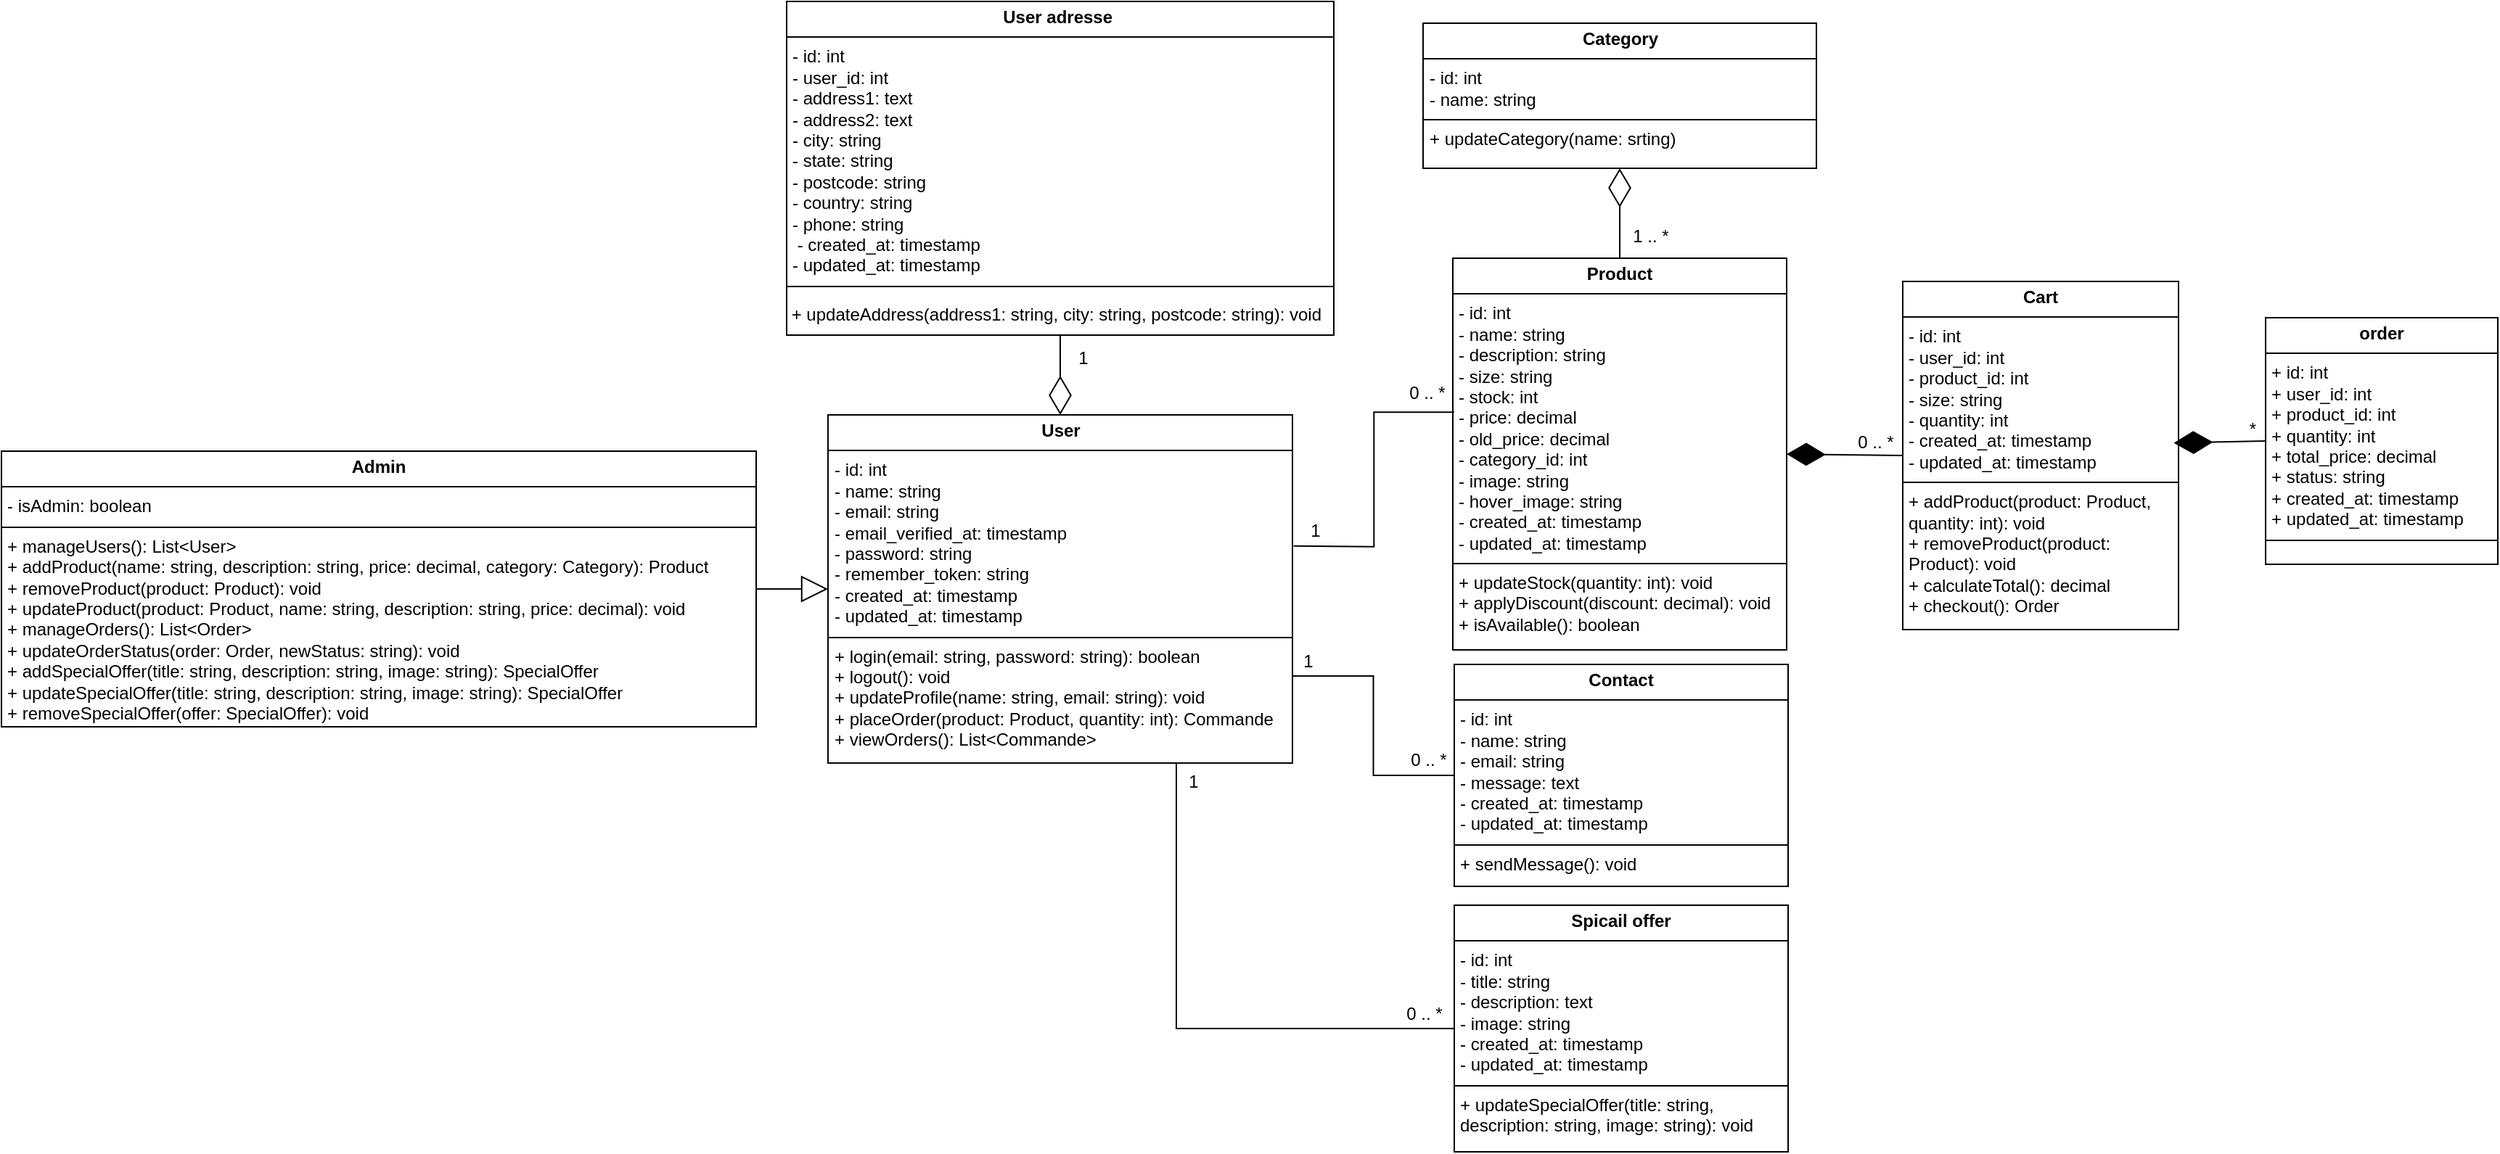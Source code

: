 <mxfile version="26.0.11">
  <diagram name="Page-1" id="6Zx2jlS2gQvcZ7OIBVgs">
    <mxGraphModel dx="2812" dy="1972" grid="1" gridSize="10" guides="1" tooltips="1" connect="1" arrows="1" fold="1" page="1" pageScale="1" pageWidth="827" pageHeight="1169" math="0" shadow="0">
      <root>
        <mxCell id="0" />
        <mxCell id="1" parent="0" />
        <mxCell id="tNdFALO9EnwkVkgYSumE-6" value="&lt;p style=&quot;margin:0px;margin-top:4px;text-align:center;&quot;&gt;&lt;b&gt;User&lt;/b&gt;&lt;/p&gt;&lt;hr size=&quot;1&quot; style=&quot;border-style:solid;&quot;&gt;&lt;p style=&quot;margin:0px;margin-left:4px;&quot;&gt;- id: int&lt;/p&gt;&lt;p style=&quot;margin:0px;margin-left:4px;&quot;&gt;- name: string&lt;/p&gt;&lt;p style=&quot;margin:0px;margin-left:4px;&quot;&gt;- email: string&lt;/p&gt;&lt;p style=&quot;margin:0px;margin-left:4px;&quot;&gt;- email_verified_at: timestamp&lt;/p&gt;&lt;p style=&quot;margin:0px;margin-left:4px;&quot;&gt;- password: string&lt;/p&gt;&lt;p style=&quot;margin:0px;margin-left:4px;&quot;&gt;&lt;span style=&quot;background-color: transparent; color: light-dark(rgb(0, 0, 0), rgb(255, 255, 255));&quot;&gt;- remember_token: string&lt;/span&gt;&lt;/p&gt;&lt;p style=&quot;margin:0px;margin-left:4px;&quot;&gt;- created_at: timestamp&amp;nbsp;&lt;/p&gt;&lt;p style=&quot;margin:0px;margin-left:4px;&quot;&gt;- updated_at: timestamp&lt;/p&gt;&lt;hr size=&quot;1&quot; style=&quot;border-style:solid;&quot;&gt;&lt;p style=&quot;margin: 0px 0px 0px 4px;&quot;&gt;+ login(email: string, password: string): boolean&amp;nbsp;&lt;/p&gt;&lt;p style=&quot;margin: 0px 0px 0px 4px;&quot;&gt;+ logout(): void&lt;/p&gt;&lt;p style=&quot;margin: 0px 0px 0px 4px;&quot;&gt;+ updateProfile(name: string, email: string): void&amp;nbsp;&lt;/p&gt;&lt;p style=&quot;margin: 0px 0px 0px 4px;&quot;&gt;+ placeOrder(product: Product, quantity: int): Commande&lt;/p&gt;&lt;p style=&quot;margin: 0px 0px 0px 4px;&quot;&gt;+ viewOrders(): List&amp;lt;Commande&amp;gt;&lt;/p&gt;&lt;p style=&quot;margin:0px;margin-left:4px;&quot;&gt;&lt;br&gt;&lt;/p&gt;&lt;p style=&quot;margin:0px;margin-left:4px;&quot;&gt;&lt;br&gt;&lt;/p&gt;&lt;p style=&quot;margin:0px;margin-left:4px;&quot;&gt;&lt;br&gt;&lt;/p&gt;" style="verticalAlign=top;align=left;overflow=fill;html=1;whiteSpace=wrap;" parent="1" vertex="1">
          <mxGeometry x="-80.5" y="115" width="320" height="240" as="geometry" />
        </mxCell>
        <mxCell id="tNdFALO9EnwkVkgYSumE-7" value="&lt;p style=&quot;margin:0px;margin-top:4px;text-align:center;&quot;&gt;&lt;b&gt;Category&lt;/b&gt;&lt;/p&gt;&lt;hr size=&quot;1&quot; style=&quot;border-style:solid;&quot;&gt;&lt;p style=&quot;margin:0px;margin-left:4px;&quot;&gt;- id: int&amp;nbsp;&amp;nbsp;&lt;/p&gt;&lt;p style=&quot;margin:0px;margin-left:4px;&quot;&gt;- name: string&amp;nbsp;&lt;/p&gt;&lt;hr size=&quot;1&quot; style=&quot;border-style:solid;&quot;&gt;&lt;p style=&quot;margin: 0px 0px 0px 4px;&quot;&gt;+ updateCategory(name: srting)&lt;br&gt;&lt;/p&gt;" style="verticalAlign=top;align=left;overflow=fill;html=1;whiteSpace=wrap;" parent="1" vertex="1">
          <mxGeometry x="329.5" y="-155" width="271" height="100" as="geometry" />
        </mxCell>
        <mxCell id="tNdFALO9EnwkVkgYSumE-8" value="&lt;p style=&quot;margin:0px;margin-top:4px;text-align:center;&quot;&gt;&lt;b&gt;User adresse&amp;nbsp;&lt;/b&gt;&lt;/p&gt;&lt;hr size=&quot;1&quot; style=&quot;border-style:solid;&quot;&gt;&lt;p style=&quot;margin:0px;margin-left:4px;&quot;&gt;- id: int&lt;/p&gt;&lt;p style=&quot;margin:0px;margin-left:4px;&quot;&gt;- user_id: int&lt;/p&gt;&lt;p style=&quot;margin:0px;margin-left:4px;&quot;&gt;- address1: text&lt;/p&gt;&lt;p style=&quot;margin:0px;margin-left:4px;&quot;&gt;- address2: text&amp;nbsp;&amp;nbsp;&lt;/p&gt;&lt;p style=&quot;margin:0px;margin-left:4px;&quot;&gt;- city: string&amp;nbsp; &amp;nbsp;&amp;nbsp;&lt;/p&gt;&lt;p style=&quot;margin:0px;margin-left:4px;&quot;&gt;- state: string&amp;nbsp; &amp;nbsp;&lt;/p&gt;&lt;p style=&quot;margin:0px;margin-left:4px;&quot;&gt;- postcode: string&lt;/p&gt;&lt;p style=&quot;margin:0px;margin-left:4px;&quot;&gt;- country: string&amp;nbsp;&lt;/p&gt;&lt;p style=&quot;margin:0px;margin-left:4px;&quot;&gt;- phone: string&amp;nbsp;&amp;nbsp;&lt;/p&gt;&lt;p style=&quot;margin:0px;margin-left:4px;&quot;&gt;&amp;nbsp;- created_at: timestamp&amp;nbsp;&lt;/p&gt;&lt;p style=&quot;margin:0px;margin-left:4px;&quot;&gt;- updated_at: timestamp&amp;nbsp;&lt;/p&gt;&lt;hr size=&quot;1&quot; style=&quot;border-style:solid;&quot;&gt;&lt;p data-pm-slice=&quot;0 0 []&quot;&gt;&amp;nbsp;+ updateAddress(address1: string, city: string, postcode: string): void&lt;/p&gt;" style="verticalAlign=top;align=left;overflow=fill;html=1;whiteSpace=wrap;" parent="1" vertex="1">
          <mxGeometry x="-109" y="-170" width="377" height="230" as="geometry" />
        </mxCell>
        <mxCell id="tNdFALO9EnwkVkgYSumE-9" value="&lt;p style=&quot;margin:0px;margin-top:4px;text-align:center;&quot;&gt;&lt;b&gt;Cart&lt;/b&gt;&lt;/p&gt;&lt;hr size=&quot;1&quot; style=&quot;border-style:solid;&quot;&gt;&lt;p style=&quot;margin:0px;margin-left:4px;&quot;&gt;- id: int&lt;/p&gt;&lt;p style=&quot;margin:0px;margin-left:4px;&quot;&gt;- user_id: int&lt;/p&gt;&lt;p style=&quot;margin:0px;margin-left:4px;&quot;&gt;- product_id: int&lt;span style=&quot;background-color: transparent; color: light-dark(rgb(0, 0, 0), rgb(255, 255, 255));&quot;&gt;&amp;nbsp; &amp;nbsp;&lt;/span&gt;&lt;/p&gt;&lt;p style=&quot;margin:0px;margin-left:4px;&quot;&gt;- size: string&amp;nbsp; &amp;nbsp;&amp;nbsp;&lt;/p&gt;&lt;p style=&quot;margin:0px;margin-left:4px;&quot;&gt;- quantity: int&amp;nbsp;&lt;/p&gt;&lt;p style=&quot;margin:0px;margin-left:4px;&quot;&gt;- created_at: timestamp&amp;nbsp;&lt;/p&gt;&lt;p style=&quot;margin:0px;margin-left:4px;&quot;&gt;- updated_at: timestamp&amp;nbsp;&lt;/p&gt;&lt;hr size=&quot;1&quot; style=&quot;border-style:solid;&quot;&gt;&lt;p style=&quot;margin:0px;margin-left:4px;&quot;&gt;+ addProduct(product: Product, quantity: int): void&lt;/p&gt;&lt;p style=&quot;margin:0px;margin-left:4px;&quot;&gt;+ removeProduct(product: Product): void&lt;/p&gt;&lt;p style=&quot;margin:0px;margin-left:4px;&quot;&gt;+ calculateTotal(): decimal&lt;/p&gt;&lt;p style=&quot;margin:0px;margin-left:4px;&quot;&gt;+ checkout(): Order&lt;/p&gt;&lt;p style=&quot;margin:0px;margin-left:4px;&quot;&gt;&lt;br&gt;&lt;/p&gt;" style="verticalAlign=top;align=left;overflow=fill;html=1;whiteSpace=wrap;" parent="1" vertex="1">
          <mxGeometry x="660" y="23" width="190" height="240" as="geometry" />
        </mxCell>
        <mxCell id="tNdFALO9EnwkVkgYSumE-10" value="&lt;p style=&quot;margin:0px;margin-top:4px;text-align:center;&quot;&gt;&lt;b&gt;Admin&lt;/b&gt;&lt;/p&gt;&lt;hr size=&quot;1&quot; style=&quot;border-style:solid;&quot;&gt;&lt;p style=&quot;margin: 0px 0px 0px 4px;&quot;&gt;- isAdmin: boolean&lt;/p&gt;&lt;hr size=&quot;1&quot; style=&quot;border-style:solid;&quot;&gt;&lt;p style=&quot;margin: 0px 0px 0px 4px;&quot;&gt;+ manageUsers(): List&amp;lt;User&amp;gt;&lt;/p&gt;&lt;p style=&quot;margin: 0px 0px 0px 4px;&quot;&gt;+ addProduct(name: string, description: string, price: decimal, category: Category): Product&lt;/p&gt;&lt;p style=&quot;margin: 0px 0px 0px 4px;&quot;&gt;+ removeProduct(product: Product): void&amp;nbsp;&lt;/p&gt;&lt;p style=&quot;margin: 0px 0px 0px 4px;&quot;&gt;+ updateProduct(product: Product, name: string, description: string, price: decimal): void&lt;/p&gt;&lt;p style=&quot;margin: 0px 0px 0px 4px;&quot;&gt;+ manageOrders(): List&amp;lt;Order&amp;gt;&lt;/p&gt;&lt;p style=&quot;margin: 0px 0px 0px 4px;&quot;&gt;+ updateOrderStatus(order: Order, newStatus: string): void&amp;nbsp;&lt;/p&gt;&lt;p style=&quot;margin: 0px 0px 0px 4px;&quot;&gt;+ addSpecialOffer(title: string, description: string, image: string): SpecialOffer&amp;nbsp;&lt;/p&gt;&lt;p style=&quot;margin: 0px 0px 0px 4px;&quot;&gt;+ updateSpecialOffer(title: string, description: string, image: string): SpecialOffer&amp;nbsp;&lt;/p&gt;&lt;p style=&quot;margin: 0px 0px 0px 4px;&quot;&gt;+ removeSpecialOffer(offer: SpecialOffer): void&amp;nbsp;&lt;/p&gt;" style="verticalAlign=top;align=left;overflow=fill;html=1;whiteSpace=wrap;" parent="1" vertex="1">
          <mxGeometry x="-650" y="140" width="520" height="190" as="geometry" />
        </mxCell>
        <mxCell id="tNdFALO9EnwkVkgYSumE-12" value="" style="endArrow=block;endSize=16;endFill=0;html=1;rounded=0;exitX=1;exitY=0.5;exitDx=0;exitDy=0;entryX=0;entryY=0.5;entryDx=0;entryDy=0;" parent="1" source="tNdFALO9EnwkVkgYSumE-10" target="tNdFALO9EnwkVkgYSumE-6" edge="1">
          <mxGeometry width="160" relative="1" as="geometry">
            <mxPoint x="250" y="420" as="sourcePoint" />
            <mxPoint x="410" y="420" as="targetPoint" />
          </mxGeometry>
        </mxCell>
        <mxCell id="tNdFALO9EnwkVkgYSumE-13" value="&lt;p style=&quot;margin:0px;margin-top:4px;text-align:center;&quot;&gt;&lt;b&gt;Product&lt;/b&gt;&lt;/p&gt;&lt;hr size=&quot;1&quot; style=&quot;border-style:solid;&quot;&gt;&lt;p style=&quot;margin:0px;margin-left:4px;&quot;&gt;- id: int&lt;/p&gt;&lt;p style=&quot;margin:0px;margin-left:4px;&quot;&gt;- name: string&lt;/p&gt;&lt;p style=&quot;margin:0px;margin-left:4px;&quot;&gt;- description: string&lt;/p&gt;&lt;p style=&quot;margin:0px;margin-left:4px;&quot;&gt;- size: string&lt;/p&gt;&lt;p style=&quot;margin:0px;margin-left:4px;&quot;&gt;- stock: int&lt;/p&gt;&lt;p style=&quot;margin:0px;margin-left:4px;&quot;&gt;- price: decimal&lt;/p&gt;&lt;p style=&quot;margin:0px;margin-left:4px;&quot;&gt;- old_price: decimal&lt;/p&gt;&lt;p style=&quot;margin:0px;margin-left:4px;&quot;&gt;- category_id: int&lt;/p&gt;&lt;p style=&quot;margin:0px;margin-left:4px;&quot;&gt;- image: string&lt;/p&gt;&lt;p style=&quot;margin:0px;margin-left:4px;&quot;&gt;- hover_image: string&lt;/p&gt;&lt;p style=&quot;margin:0px;margin-left:4px;&quot;&gt;- created_at: timestamp&lt;/p&gt;&lt;p style=&quot;margin:0px;margin-left:4px;&quot;&gt;- updated_at: timestamp&lt;/p&gt;&lt;hr size=&quot;1&quot; style=&quot;border-style:solid;&quot;&gt;&lt;p style=&quot;margin: 0px 0px 0px 4px;&quot;&gt;+ updateStock(quantity: int): void&amp;nbsp;&lt;/p&gt;&lt;p style=&quot;margin: 0px 0px 0px 4px;&quot;&gt;+ applyDiscount(discount: decimal): void&lt;/p&gt;&lt;p style=&quot;margin: 0px 0px 0px 4px;&quot;&gt;+ isAvailable(): boolean&amp;nbsp;&lt;/p&gt;" style="verticalAlign=top;align=left;overflow=fill;html=1;whiteSpace=wrap;" parent="1" vertex="1">
          <mxGeometry x="350" y="7" width="230" height="270" as="geometry" />
        </mxCell>
        <mxCell id="tNdFALO9EnwkVkgYSumE-14" value="&lt;p style=&quot;margin:0px;margin-top:4px;text-align:center;&quot;&gt;&lt;b&gt;Spicail offer&lt;/b&gt;&lt;/p&gt;&lt;hr size=&quot;1&quot; style=&quot;border-style:solid;&quot;&gt;&lt;p style=&quot;margin:0px;margin-left:4px;&quot;&gt;- id: int&lt;/p&gt;&lt;p style=&quot;margin:0px;margin-left:4px;&quot;&gt;- title: string&lt;/p&gt;&lt;p style=&quot;margin:0px;margin-left:4px;&quot;&gt;- description: text&lt;/p&gt;&lt;p style=&quot;margin:0px;margin-left:4px;&quot;&gt;- image: string&lt;/p&gt;&lt;p style=&quot;margin:0px;margin-left:4px;&quot;&gt;- created_at: timestamp&lt;/p&gt;&lt;p style=&quot;margin:0px;margin-left:4px;&quot;&gt;- updated_at: timestamp&lt;/p&gt;&lt;hr size=&quot;1&quot; style=&quot;border-style:solid;&quot;&gt;&lt;p style=&quot;margin: 0px 0px 0px 4px;&quot;&gt;+ updateSpecialOffer(title: string, description: string, image: string): void&lt;/p&gt;" style="verticalAlign=top;align=left;overflow=fill;html=1;whiteSpace=wrap;" parent="1" vertex="1">
          <mxGeometry x="351" y="453" width="230" height="170" as="geometry" />
        </mxCell>
        <mxCell id="tNdFALO9EnwkVkgYSumE-15" value="&lt;p style=&quot;margin:0px;margin-top:4px;text-align:center;&quot;&gt;&lt;b&gt;Contact&lt;/b&gt;&lt;/p&gt;&lt;hr size=&quot;1&quot; style=&quot;border-style:solid;&quot;&gt;&lt;p style=&quot;margin:0px;margin-left:4px;&quot;&gt;- id: int&lt;/p&gt;&lt;p style=&quot;margin:0px;margin-left:4px;&quot;&gt;- name: string&lt;/p&gt;&lt;p style=&quot;margin:0px;margin-left:4px;&quot;&gt;- email: string&lt;/p&gt;&lt;p style=&quot;margin:0px;margin-left:4px;&quot;&gt;- message: text&lt;/p&gt;&lt;p style=&quot;margin:0px;margin-left:4px;&quot;&gt;- created_at: timestamp&lt;/p&gt;&lt;p style=&quot;margin:0px;margin-left:4px;&quot;&gt;- updated_at: timestamp&lt;/p&gt;&lt;hr size=&quot;1&quot; style=&quot;border-style:solid;&quot;&gt;&lt;p style=&quot;margin: 0px 0px 0px 4px;&quot;&gt;+ sendMessage(): void&lt;/p&gt;" style="verticalAlign=top;align=left;overflow=fill;html=1;whiteSpace=wrap;" parent="1" vertex="1">
          <mxGeometry x="351" y="287" width="230" height="153" as="geometry" />
        </mxCell>
        <mxCell id="tNdFALO9EnwkVkgYSumE-16" value="" style="endArrow=diamondThin;endFill=1;endSize=24;html=1;rounded=0;entryX=1;entryY=0.5;entryDx=0;entryDy=0;exitX=0;exitY=0.5;exitDx=0;exitDy=0;" parent="1" source="tNdFALO9EnwkVkgYSumE-9" target="tNdFALO9EnwkVkgYSumE-13" edge="1">
          <mxGeometry width="160" relative="1" as="geometry">
            <mxPoint x="511" y="347" as="sourcePoint" />
            <mxPoint x="671" y="347" as="targetPoint" />
          </mxGeometry>
        </mxCell>
        <mxCell id="tNdFALO9EnwkVkgYSumE-17" value="" style="endArrow=diamondThin;endFill=0;endSize=24;html=1;rounded=0;exitX=0.5;exitY=0;exitDx=0;exitDy=0;entryX=0.5;entryY=1;entryDx=0;entryDy=0;" parent="1" source="tNdFALO9EnwkVkgYSumE-13" target="tNdFALO9EnwkVkgYSumE-7" edge="1">
          <mxGeometry width="160" relative="1" as="geometry">
            <mxPoint x="501" y="337" as="sourcePoint" />
            <mxPoint x="661" y="337" as="targetPoint" />
          </mxGeometry>
        </mxCell>
        <mxCell id="tNdFALO9EnwkVkgYSumE-21" value="" style="endArrow=none;html=1;edgeStyle=orthogonalEdgeStyle;rounded=0;exitX=1.001;exitY=0.357;exitDx=0;exitDy=0;entryX=0.004;entryY=0.393;entryDx=0;entryDy=0;exitPerimeter=0;entryPerimeter=0;" parent="1" edge="1" target="tNdFALO9EnwkVkgYSumE-13">
          <mxGeometry relative="1" as="geometry">
            <mxPoint x="240.32" y="205.39" as="sourcePoint" />
            <mxPoint x="409" y="204" as="targetPoint" />
          </mxGeometry>
        </mxCell>
        <mxCell id="tNdFALO9EnwkVkgYSumE-24" value="" style="endArrow=diamondThin;endFill=0;endSize=24;html=1;rounded=0;exitX=0.5;exitY=1;exitDx=0;exitDy=0;entryX=0.5;entryY=0;entryDx=0;entryDy=0;" parent="1" source="tNdFALO9EnwkVkgYSumE-8" target="tNdFALO9EnwkVkgYSumE-6" edge="1">
          <mxGeometry width="160" relative="1" as="geometry">
            <mxPoint x="410" y="110" as="sourcePoint" />
            <mxPoint x="570" y="110" as="targetPoint" />
          </mxGeometry>
        </mxCell>
        <mxCell id="tNdFALO9EnwkVkgYSumE-26" value="" style="endArrow=none;html=1;edgeStyle=orthogonalEdgeStyle;rounded=0;entryX=0;entryY=0.5;entryDx=0;entryDy=0;exitX=1;exitY=0.75;exitDx=0;exitDy=0;" parent="1" source="tNdFALO9EnwkVkgYSumE-6" target="tNdFALO9EnwkVkgYSumE-15" edge="1">
          <mxGeometry relative="1" as="geometry">
            <mxPoint x="240" y="300" as="sourcePoint" />
            <mxPoint x="400" y="300" as="targetPoint" />
          </mxGeometry>
        </mxCell>
        <mxCell id="tNdFALO9EnwkVkgYSumE-31" value="1" style="text;html=1;align=center;verticalAlign=middle;resizable=0;points=[];autosize=1;strokeColor=none;fillColor=none;" parent="1" vertex="1">
          <mxGeometry x="240" y="180" width="30" height="30" as="geometry" />
        </mxCell>
        <mxCell id="tNdFALO9EnwkVkgYSumE-32" value="1" style="text;html=1;align=center;verticalAlign=middle;resizable=0;points=[];autosize=1;strokeColor=none;fillColor=none;" parent="1" vertex="1">
          <mxGeometry x="235" y="270" width="30" height="30" as="geometry" />
        </mxCell>
        <mxCell id="tNdFALO9EnwkVkgYSumE-33" value="1" style="text;html=1;align=center;verticalAlign=middle;resizable=0;points=[];autosize=1;strokeColor=none;fillColor=none;" parent="1" vertex="1">
          <mxGeometry x="156" y="353" width="30" height="30" as="geometry" />
        </mxCell>
        <mxCell id="tNdFALO9EnwkVkgYSumE-34" value="1" style="text;html=1;align=center;verticalAlign=middle;resizable=0;points=[];autosize=1;strokeColor=none;fillColor=none;" parent="1" vertex="1">
          <mxGeometry x="80" y="61" width="30" height="30" as="geometry" />
        </mxCell>
        <mxCell id="tNdFALO9EnwkVkgYSumE-36" value="0 .. *" style="text;html=1;align=center;verticalAlign=middle;resizable=0;points=[];autosize=1;strokeColor=none;fillColor=none;" parent="1" vertex="1">
          <mxGeometry x="616" y="119" width="50" height="30" as="geometry" />
        </mxCell>
        <mxCell id="tNdFALO9EnwkVkgYSumE-38" value="0 .. *" style="text;html=1;align=center;verticalAlign=middle;resizable=0;points=[];autosize=1;strokeColor=none;fillColor=none;" parent="1" vertex="1">
          <mxGeometry x="308" y="338" width="50" height="30" as="geometry" />
        </mxCell>
        <mxCell id="wgfpph5YBYZ9XDb_kFFQ-3" value="0 .. *" style="text;html=1;align=center;verticalAlign=middle;resizable=0;points=[];autosize=1;strokeColor=none;fillColor=none;" parent="1" vertex="1">
          <mxGeometry x="305" y="513" width="50" height="30" as="geometry" />
        </mxCell>
        <mxCell id="wgfpph5YBYZ9XDb_kFFQ-5" value="&lt;p style=&quot;margin:0px;margin-top:4px;text-align:center;&quot;&gt;&lt;b&gt;order&lt;/b&gt;&lt;/p&gt;&lt;hr size=&quot;1&quot; style=&quot;border-style:solid;&quot;&gt;&lt;p style=&quot;margin:0px;margin-left:4px;&quot;&gt;+ id: int&lt;/p&gt;&lt;p style=&quot;margin:0px;margin-left:4px;&quot;&gt;+ user_id: int&lt;/p&gt;&lt;p style=&quot;margin:0px;margin-left:4px;&quot;&gt;+ product_id: int&lt;/p&gt;&lt;p style=&quot;margin:0px;margin-left:4px;&quot;&gt;+ quantity: int&lt;/p&gt;&lt;p style=&quot;margin:0px;margin-left:4px;&quot;&gt;+ total_price: decimal&lt;/p&gt;&lt;p style=&quot;margin:0px;margin-left:4px;&quot;&gt;+ status: string&amp;nbsp;&lt;/p&gt;&lt;p style=&quot;margin:0px;margin-left:4px;&quot;&gt;+ created_at: timestamp&lt;/p&gt;&lt;p style=&quot;margin:0px;margin-left:4px;&quot;&gt;+ updated_at: timestamp&lt;/p&gt;&lt;hr size=&quot;1&quot; style=&quot;border-style:solid;&quot;&gt;&lt;p style=&quot;margin:0px;margin-left:4px;&quot;&gt;&lt;br&gt;&lt;/p&gt;" style="verticalAlign=top;align=left;overflow=fill;html=1;whiteSpace=wrap;" parent="1" vertex="1">
          <mxGeometry x="910" y="48" width="160" height="170" as="geometry" />
        </mxCell>
        <mxCell id="wgfpph5YBYZ9XDb_kFFQ-6" value="" style="endArrow=diamondThin;endFill=1;endSize=24;html=1;rounded=0;entryX=0.983;entryY=0.464;entryDx=0;entryDy=0;exitX=0;exitY=0.5;exitDx=0;exitDy=0;entryPerimeter=0;" parent="1" source="wgfpph5YBYZ9XDb_kFFQ-5" target="tNdFALO9EnwkVkgYSumE-9" edge="1">
          <mxGeometry width="160" relative="1" as="geometry">
            <mxPoint x="904" y="135" as="sourcePoint" />
            <mxPoint x="826" y="141.41" as="targetPoint" />
          </mxGeometry>
        </mxCell>
        <mxCell id="wgfpph5YBYZ9XDb_kFFQ-7" value="1 .. *" style="text;html=1;align=center;verticalAlign=middle;resizable=0;points=[];autosize=1;strokeColor=none;fillColor=none;" parent="1" vertex="1">
          <mxGeometry x="461" y="-23" width="50" height="30" as="geometry" />
        </mxCell>
        <mxCell id="wgfpph5YBYZ9XDb_kFFQ-8" value="&amp;nbsp;*" style="text;html=1;align=center;verticalAlign=middle;resizable=0;points=[];autosize=1;strokeColor=none;fillColor=none;" parent="1" vertex="1">
          <mxGeometry x="884" y="110" width="30" height="30" as="geometry" />
        </mxCell>
        <mxCell id="wgfpph5YBYZ9XDb_kFFQ-11" value="0 .. *" style="text;html=1;align=center;verticalAlign=middle;resizable=0;points=[];autosize=1;strokeColor=none;fillColor=none;" parent="1" vertex="1">
          <mxGeometry x="307" y="85" width="50" height="30" as="geometry" />
        </mxCell>
        <mxCell id="j-0fcH9BADFxxx1VrhHM-3" value="" style="endArrow=none;html=1;edgeStyle=orthogonalEdgeStyle;rounded=0;exitX=0.75;exitY=1;exitDx=0;exitDy=0;entryX=0;entryY=0.5;entryDx=0;entryDy=0;" edge="1" parent="1" source="tNdFALO9EnwkVkgYSumE-6" target="tNdFALO9EnwkVkgYSumE-14">
          <mxGeometry relative="1" as="geometry">
            <mxPoint x="108" y="550" as="sourcePoint" />
            <mxPoint x="268" y="550" as="targetPoint" />
          </mxGeometry>
        </mxCell>
      </root>
    </mxGraphModel>
  </diagram>
</mxfile>
